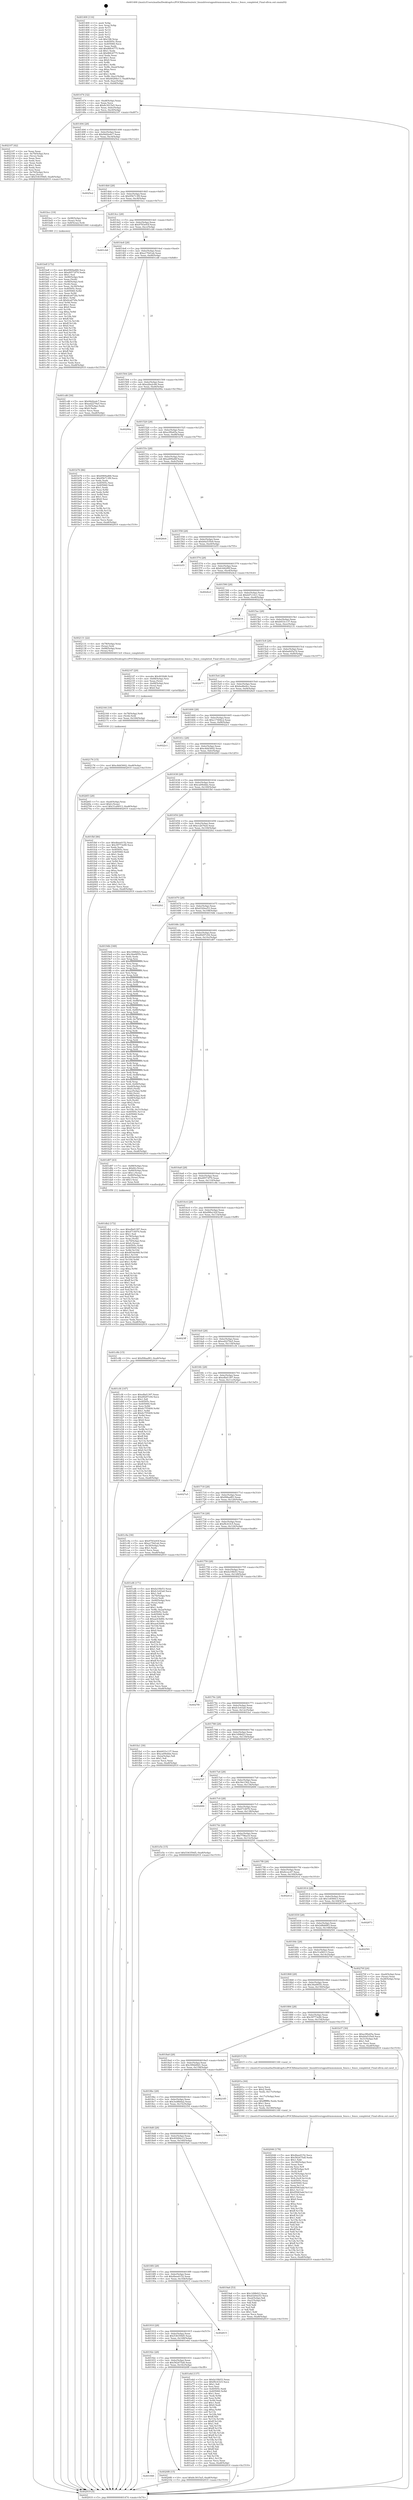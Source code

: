 digraph "0x401400" {
  label = "0x401400 (/mnt/c/Users/mathe/Desktop/tcc/POCII/binaries/extr_linuxdriversgpudrmmsmmsm_fence.c_fence_completed_Final-ollvm.out::main(0))"
  labelloc = "t"
  node[shape=record]

  Entry [label="",width=0.3,height=0.3,shape=circle,fillcolor=black,style=filled]
  "0x401474" [label="{
     0x401474 [32]\l
     | [instrs]\l
     &nbsp;&nbsp;0x401474 \<+6\>: mov -0xa8(%rbp),%eax\l
     &nbsp;&nbsp;0x40147a \<+2\>: mov %eax,%ecx\l
     &nbsp;&nbsp;0x40147c \<+6\>: sub $0x8c3015a5,%ecx\l
     &nbsp;&nbsp;0x401482 \<+6\>: mov %eax,-0xbc(%rbp)\l
     &nbsp;&nbsp;0x401488 \<+6\>: mov %ecx,-0xc0(%rbp)\l
     &nbsp;&nbsp;0x40148e \<+6\>: je 0000000000402107 \<main+0xd07\>\l
  }"]
  "0x402107" [label="{
     0x402107 [42]\l
     | [instrs]\l
     &nbsp;&nbsp;0x402107 \<+2\>: xor %eax,%eax\l
     &nbsp;&nbsp;0x402109 \<+4\>: mov -0x70(%rbp),%rcx\l
     &nbsp;&nbsp;0x40210d \<+2\>: mov (%rcx),%edx\l
     &nbsp;&nbsp;0x40210f \<+2\>: mov %eax,%esi\l
     &nbsp;&nbsp;0x402111 \<+2\>: sub %edx,%esi\l
     &nbsp;&nbsp;0x402113 \<+2\>: mov %eax,%edx\l
     &nbsp;&nbsp;0x402115 \<+3\>: sub $0x1,%edx\l
     &nbsp;&nbsp;0x402118 \<+2\>: add %edx,%esi\l
     &nbsp;&nbsp;0x40211a \<+2\>: sub %esi,%eax\l
     &nbsp;&nbsp;0x40211c \<+4\>: mov -0x70(%rbp),%rcx\l
     &nbsp;&nbsp;0x402120 \<+2\>: mov %eax,(%rcx)\l
     &nbsp;&nbsp;0x402122 \<+10\>: movl $0x536359d5,-0xa8(%rbp)\l
     &nbsp;&nbsp;0x40212c \<+5\>: jmp 0000000000402919 \<main+0x1519\>\l
  }"]
  "0x401494" [label="{
     0x401494 [28]\l
     | [instrs]\l
     &nbsp;&nbsp;0x401494 \<+5\>: jmp 0000000000401499 \<main+0x99\>\l
     &nbsp;&nbsp;0x401499 \<+6\>: mov -0xbc(%rbp),%eax\l
     &nbsp;&nbsp;0x40149f \<+5\>: sub $0x94d2edc7,%eax\l
     &nbsp;&nbsp;0x4014a4 \<+6\>: mov %eax,-0xc4(%rbp)\l
     &nbsp;&nbsp;0x4014aa \<+6\>: je 00000000004025e2 \<main+0x11e2\>\l
  }"]
  Exit [label="",width=0.3,height=0.3,shape=circle,fillcolor=black,style=filled,peripheries=2]
  "0x4025e2" [label="{
     0x4025e2\l
  }", style=dashed]
  "0x4014b0" [label="{
     0x4014b0 [28]\l
     | [instrs]\l
     &nbsp;&nbsp;0x4014b0 \<+5\>: jmp 00000000004014b5 \<main+0xb5\>\l
     &nbsp;&nbsp;0x4014b5 \<+6\>: mov -0xbc(%rbp),%eax\l
     &nbsp;&nbsp;0x4014bb \<+5\>: sub $0x95b713f9,%eax\l
     &nbsp;&nbsp;0x4014c0 \<+6\>: mov %eax,-0xc8(%rbp)\l
     &nbsp;&nbsp;0x4014c6 \<+6\>: je 0000000000401bcc \<main+0x7cc\>\l
  }"]
  "0x402176" [label="{
     0x402176 [15]\l
     | [instrs]\l
     &nbsp;&nbsp;0x402176 \<+10\>: movl $0xc8dd3602,-0xa8(%rbp)\l
     &nbsp;&nbsp;0x402180 \<+5\>: jmp 0000000000402919 \<main+0x1519\>\l
  }"]
  "0x401bcc" [label="{
     0x401bcc [19]\l
     | [instrs]\l
     &nbsp;&nbsp;0x401bcc \<+7\>: mov -0x98(%rbp),%rax\l
     &nbsp;&nbsp;0x401bd3 \<+3\>: mov (%rax),%rax\l
     &nbsp;&nbsp;0x401bd6 \<+4\>: mov 0x8(%rax),%rdi\l
     &nbsp;&nbsp;0x401bda \<+5\>: call 0000000000401060 \<atoi@plt\>\l
     | [calls]\l
     &nbsp;&nbsp;0x401060 \{1\} (unknown)\l
  }"]
  "0x4014cc" [label="{
     0x4014cc [28]\l
     | [instrs]\l
     &nbsp;&nbsp;0x4014cc \<+5\>: jmp 00000000004014d1 \<main+0xd1\>\l
     &nbsp;&nbsp;0x4014d1 \<+6\>: mov -0xbc(%rbp),%eax\l
     &nbsp;&nbsp;0x4014d7 \<+5\>: sub $0x9783e93f,%eax\l
     &nbsp;&nbsp;0x4014dc \<+6\>: mov %eax,-0xcc(%rbp)\l
     &nbsp;&nbsp;0x4014e2 \<+6\>: je 0000000000401cb8 \<main+0x8b8\>\l
  }"]
  "0x402164" [label="{
     0x402164 [18]\l
     | [instrs]\l
     &nbsp;&nbsp;0x402164 \<+4\>: mov -0x78(%rbp),%rdi\l
     &nbsp;&nbsp;0x402168 \<+3\>: mov (%rdi),%rdi\l
     &nbsp;&nbsp;0x40216b \<+6\>: mov %eax,-0x184(%rbp)\l
     &nbsp;&nbsp;0x402171 \<+5\>: call 0000000000401030 \<free@plt\>\l
     | [calls]\l
     &nbsp;&nbsp;0x401030 \{1\} (unknown)\l
  }"]
  "0x401cb8" [label="{
     0x401cb8\l
  }", style=dashed]
  "0x4014e8" [label="{
     0x4014e8 [28]\l
     | [instrs]\l
     &nbsp;&nbsp;0x4014e8 \<+5\>: jmp 00000000004014ed \<main+0xed\>\l
     &nbsp;&nbsp;0x4014ed \<+6\>: mov -0xbc(%rbp),%eax\l
     &nbsp;&nbsp;0x4014f3 \<+5\>: sub $0xa170d1ab,%eax\l
     &nbsp;&nbsp;0x4014f8 \<+6\>: mov %eax,-0xd0(%rbp)\l
     &nbsp;&nbsp;0x4014fe \<+6\>: je 0000000000401cd6 \<main+0x8d6\>\l
  }"]
  "0x402147" [label="{
     0x402147 [29]\l
     | [instrs]\l
     &nbsp;&nbsp;0x402147 \<+10\>: movabs $0x4030d6,%rdi\l
     &nbsp;&nbsp;0x402151 \<+4\>: mov -0x68(%rbp),%rsi\l
     &nbsp;&nbsp;0x402155 \<+2\>: mov %eax,(%rsi)\l
     &nbsp;&nbsp;0x402157 \<+4\>: mov -0x68(%rbp),%rsi\l
     &nbsp;&nbsp;0x40215b \<+2\>: mov (%rsi),%esi\l
     &nbsp;&nbsp;0x40215d \<+2\>: mov $0x0,%al\l
     &nbsp;&nbsp;0x40215f \<+5\>: call 0000000000401040 \<printf@plt\>\l
     | [calls]\l
     &nbsp;&nbsp;0x401040 \{1\} (unknown)\l
  }"]
  "0x401cd6" [label="{
     0x401cd6 [30]\l
     | [instrs]\l
     &nbsp;&nbsp;0x401cd6 \<+5\>: mov $0x94d2edc7,%eax\l
     &nbsp;&nbsp;0x401cdb \<+5\>: mov $0xed2279a5,%ecx\l
     &nbsp;&nbsp;0x401ce0 \<+3\>: mov -0x30(%rbp),%edx\l
     &nbsp;&nbsp;0x401ce3 \<+3\>: cmp $0x0,%edx\l
     &nbsp;&nbsp;0x401ce6 \<+3\>: cmove %ecx,%eax\l
     &nbsp;&nbsp;0x401ce9 \<+6\>: mov %eax,-0xa8(%rbp)\l
     &nbsp;&nbsp;0x401cef \<+5\>: jmp 0000000000402919 \<main+0x1519\>\l
  }"]
  "0x401504" [label="{
     0x401504 [28]\l
     | [instrs]\l
     &nbsp;&nbsp;0x401504 \<+5\>: jmp 0000000000401509 \<main+0x109\>\l
     &nbsp;&nbsp;0x401509 \<+6\>: mov -0xbc(%rbp),%eax\l
     &nbsp;&nbsp;0x40150f \<+5\>: sub $0xa2ba2c66,%eax\l
     &nbsp;&nbsp;0x401514 \<+6\>: mov %eax,-0xd4(%rbp)\l
     &nbsp;&nbsp;0x40151a \<+6\>: je 000000000040290a \<main+0x150a\>\l
  }"]
  "0x401948" [label="{
     0x401948\l
  }", style=dashed]
  "0x40290a" [label="{
     0x40290a\l
  }", style=dashed]
  "0x401520" [label="{
     0x401520 [28]\l
     | [instrs]\l
     &nbsp;&nbsp;0x401520 \<+5\>: jmp 0000000000401525 \<main+0x125\>\l
     &nbsp;&nbsp;0x401525 \<+6\>: mov -0xbc(%rbp),%eax\l
     &nbsp;&nbsp;0x40152b \<+5\>: sub $0xa3f0e65a,%eax\l
     &nbsp;&nbsp;0x401530 \<+6\>: mov %eax,-0xd8(%rbp)\l
     &nbsp;&nbsp;0x401536 \<+6\>: je 0000000000401b76 \<main+0x776\>\l
  }"]
  "0x4020f8" [label="{
     0x4020f8 [15]\l
     | [instrs]\l
     &nbsp;&nbsp;0x4020f8 \<+10\>: movl $0x8c3015a5,-0xa8(%rbp)\l
     &nbsp;&nbsp;0x402102 \<+5\>: jmp 0000000000402919 \<main+0x1519\>\l
  }"]
  "0x401b76" [label="{
     0x401b76 [86]\l
     | [instrs]\l
     &nbsp;&nbsp;0x401b76 \<+5\>: mov $0x6969ad66,%eax\l
     &nbsp;&nbsp;0x401b7b \<+5\>: mov $0x95b713f9,%ecx\l
     &nbsp;&nbsp;0x401b80 \<+2\>: xor %edx,%edx\l
     &nbsp;&nbsp;0x401b82 \<+7\>: mov 0x40505c,%esi\l
     &nbsp;&nbsp;0x401b89 \<+7\>: mov 0x405060,%edi\l
     &nbsp;&nbsp;0x401b90 \<+3\>: sub $0x1,%edx\l
     &nbsp;&nbsp;0x401b93 \<+3\>: mov %esi,%r8d\l
     &nbsp;&nbsp;0x401b96 \<+3\>: add %edx,%r8d\l
     &nbsp;&nbsp;0x401b99 \<+4\>: imul %r8d,%esi\l
     &nbsp;&nbsp;0x401b9d \<+3\>: and $0x1,%esi\l
     &nbsp;&nbsp;0x401ba0 \<+3\>: cmp $0x0,%esi\l
     &nbsp;&nbsp;0x401ba3 \<+4\>: sete %r9b\l
     &nbsp;&nbsp;0x401ba7 \<+3\>: cmp $0xa,%edi\l
     &nbsp;&nbsp;0x401baa \<+4\>: setl %r10b\l
     &nbsp;&nbsp;0x401bae \<+3\>: mov %r9b,%r11b\l
     &nbsp;&nbsp;0x401bb1 \<+3\>: and %r10b,%r11b\l
     &nbsp;&nbsp;0x401bb4 \<+3\>: xor %r10b,%r9b\l
     &nbsp;&nbsp;0x401bb7 \<+3\>: or %r9b,%r11b\l
     &nbsp;&nbsp;0x401bba \<+4\>: test $0x1,%r11b\l
     &nbsp;&nbsp;0x401bbe \<+3\>: cmovne %ecx,%eax\l
     &nbsp;&nbsp;0x401bc1 \<+6\>: mov %eax,-0xa8(%rbp)\l
     &nbsp;&nbsp;0x401bc7 \<+5\>: jmp 0000000000402919 \<main+0x1519\>\l
  }"]
  "0x40153c" [label="{
     0x40153c [28]\l
     | [instrs]\l
     &nbsp;&nbsp;0x40153c \<+5\>: jmp 0000000000401541 \<main+0x141\>\l
     &nbsp;&nbsp;0x401541 \<+6\>: mov -0xbc(%rbp),%eax\l
     &nbsp;&nbsp;0x401547 \<+5\>: sub $0xa499afdf,%eax\l
     &nbsp;&nbsp;0x40154c \<+6\>: mov %eax,-0xdc(%rbp)\l
     &nbsp;&nbsp;0x401552 \<+6\>: je 00000000004026e4 \<main+0x12e4\>\l
  }"]
  "0x402046" [label="{
     0x402046 [178]\l
     | [instrs]\l
     &nbsp;&nbsp;0x402046 \<+5\>: mov $0x4bee0152,%ecx\l
     &nbsp;&nbsp;0x40204b \<+5\>: mov $0x562475a8,%edx\l
     &nbsp;&nbsp;0x402050 \<+3\>: mov $0x1,%dil\l
     &nbsp;&nbsp;0x402053 \<+6\>: mov -0x180(%rbp),%esi\l
     &nbsp;&nbsp;0x402059 \<+3\>: imul %eax,%esi\l
     &nbsp;&nbsp;0x40205c \<+3\>: movslq %esi,%r8\l
     &nbsp;&nbsp;0x40205f \<+4\>: mov -0x78(%rbp),%r9\l
     &nbsp;&nbsp;0x402063 \<+3\>: mov (%r9),%r9\l
     &nbsp;&nbsp;0x402066 \<+4\>: mov -0x70(%rbp),%r10\l
     &nbsp;&nbsp;0x40206a \<+3\>: movslq (%r10),%r10\l
     &nbsp;&nbsp;0x40206d \<+4\>: mov %r8,(%r9,%r10,8)\l
     &nbsp;&nbsp;0x402071 \<+7\>: mov 0x40505c,%eax\l
     &nbsp;&nbsp;0x402078 \<+7\>: mov 0x405060,%esi\l
     &nbsp;&nbsp;0x40207f \<+3\>: mov %eax,%r11d\l
     &nbsp;&nbsp;0x402082 \<+7\>: add $0x95063abf,%r11d\l
     &nbsp;&nbsp;0x402089 \<+4\>: sub $0x1,%r11d\l
     &nbsp;&nbsp;0x40208d \<+7\>: sub $0x95063abf,%r11d\l
     &nbsp;&nbsp;0x402094 \<+4\>: imul %r11d,%eax\l
     &nbsp;&nbsp;0x402098 \<+3\>: and $0x1,%eax\l
     &nbsp;&nbsp;0x40209b \<+3\>: cmp $0x0,%eax\l
     &nbsp;&nbsp;0x40209e \<+3\>: sete %bl\l
     &nbsp;&nbsp;0x4020a1 \<+3\>: cmp $0xa,%esi\l
     &nbsp;&nbsp;0x4020a4 \<+4\>: setl %r14b\l
     &nbsp;&nbsp;0x4020a8 \<+3\>: mov %bl,%r15b\l
     &nbsp;&nbsp;0x4020ab \<+4\>: xor $0xff,%r15b\l
     &nbsp;&nbsp;0x4020af \<+3\>: mov %r14b,%r12b\l
     &nbsp;&nbsp;0x4020b2 \<+4\>: xor $0xff,%r12b\l
     &nbsp;&nbsp;0x4020b6 \<+4\>: xor $0x1,%dil\l
     &nbsp;&nbsp;0x4020ba \<+3\>: mov %r15b,%r13b\l
     &nbsp;&nbsp;0x4020bd \<+4\>: and $0xff,%r13b\l
     &nbsp;&nbsp;0x4020c1 \<+3\>: and %dil,%bl\l
     &nbsp;&nbsp;0x4020c4 \<+3\>: mov %r12b,%al\l
     &nbsp;&nbsp;0x4020c7 \<+2\>: and $0xff,%al\l
     &nbsp;&nbsp;0x4020c9 \<+3\>: and %dil,%r14b\l
     &nbsp;&nbsp;0x4020cc \<+3\>: or %bl,%r13b\l
     &nbsp;&nbsp;0x4020cf \<+3\>: or %r14b,%al\l
     &nbsp;&nbsp;0x4020d2 \<+3\>: xor %al,%r13b\l
     &nbsp;&nbsp;0x4020d5 \<+3\>: or %r12b,%r15b\l
     &nbsp;&nbsp;0x4020d8 \<+4\>: xor $0xff,%r15b\l
     &nbsp;&nbsp;0x4020dc \<+4\>: or $0x1,%dil\l
     &nbsp;&nbsp;0x4020e0 \<+3\>: and %dil,%r15b\l
     &nbsp;&nbsp;0x4020e3 \<+3\>: or %r15b,%r13b\l
     &nbsp;&nbsp;0x4020e6 \<+4\>: test $0x1,%r13b\l
     &nbsp;&nbsp;0x4020ea \<+3\>: cmovne %edx,%ecx\l
     &nbsp;&nbsp;0x4020ed \<+6\>: mov %ecx,-0xa8(%rbp)\l
     &nbsp;&nbsp;0x4020f3 \<+5\>: jmp 0000000000402919 \<main+0x1519\>\l
  }"]
  "0x4026e4" [label="{
     0x4026e4\l
  }", style=dashed]
  "0x401558" [label="{
     0x401558 [28]\l
     | [instrs]\l
     &nbsp;&nbsp;0x401558 \<+5\>: jmp 000000000040155d \<main+0x15d\>\l
     &nbsp;&nbsp;0x40155d \<+6\>: mov -0xbc(%rbp),%eax\l
     &nbsp;&nbsp;0x401563 \<+5\>: sub $0xb0a535e9,%eax\l
     &nbsp;&nbsp;0x401568 \<+6\>: mov %eax,-0xe0(%rbp)\l
     &nbsp;&nbsp;0x40156e \<+6\>: je 0000000000401b55 \<main+0x755\>\l
  }"]
  "0x40201a" [label="{
     0x40201a [44]\l
     | [instrs]\l
     &nbsp;&nbsp;0x40201a \<+2\>: xor %ecx,%ecx\l
     &nbsp;&nbsp;0x40201c \<+5\>: mov $0x2,%edx\l
     &nbsp;&nbsp;0x402021 \<+6\>: mov %edx,-0x17c(%rbp)\l
     &nbsp;&nbsp;0x402027 \<+1\>: cltd\l
     &nbsp;&nbsp;0x402028 \<+6\>: mov -0x17c(%rbp),%esi\l
     &nbsp;&nbsp;0x40202e \<+2\>: idiv %esi\l
     &nbsp;&nbsp;0x402030 \<+6\>: imul $0xfffffffe,%edx,%edx\l
     &nbsp;&nbsp;0x402036 \<+3\>: sub $0x1,%ecx\l
     &nbsp;&nbsp;0x402039 \<+2\>: sub %ecx,%edx\l
     &nbsp;&nbsp;0x40203b \<+6\>: mov %edx,-0x180(%rbp)\l
     &nbsp;&nbsp;0x402041 \<+5\>: call 0000000000401160 \<next_i\>\l
     | [calls]\l
     &nbsp;&nbsp;0x401160 \{1\} (/mnt/c/Users/mathe/Desktop/tcc/POCII/binaries/extr_linuxdriversgpudrmmsmmsm_fence.c_fence_completed_Final-ollvm.out::next_i)\l
  }"]
  "0x401b55" [label="{
     0x401b55\l
  }", style=dashed]
  "0x401574" [label="{
     0x401574 [28]\l
     | [instrs]\l
     &nbsp;&nbsp;0x401574 \<+5\>: jmp 0000000000401579 \<main+0x179\>\l
     &nbsp;&nbsp;0x401579 \<+6\>: mov -0xbc(%rbp),%eax\l
     &nbsp;&nbsp;0x40157f \<+5\>: sub $0xb3d42f0f,%eax\l
     &nbsp;&nbsp;0x401584 \<+6\>: mov %eax,-0xe4(%rbp)\l
     &nbsp;&nbsp;0x40158a \<+6\>: je 00000000004024cd \<main+0x10cd\>\l
  }"]
  "0x40192c" [label="{
     0x40192c [28]\l
     | [instrs]\l
     &nbsp;&nbsp;0x40192c \<+5\>: jmp 0000000000401931 \<main+0x531\>\l
     &nbsp;&nbsp;0x401931 \<+6\>: mov -0xbc(%rbp),%eax\l
     &nbsp;&nbsp;0x401937 \<+5\>: sub $0x562475a8,%eax\l
     &nbsp;&nbsp;0x40193c \<+6\>: mov %eax,-0x16c(%rbp)\l
     &nbsp;&nbsp;0x401942 \<+6\>: je 00000000004020f8 \<main+0xcf8\>\l
  }"]
  "0x4024cd" [label="{
     0x4024cd\l
  }", style=dashed]
  "0x401590" [label="{
     0x401590 [28]\l
     | [instrs]\l
     &nbsp;&nbsp;0x401590 \<+5\>: jmp 0000000000401595 \<main+0x195\>\l
     &nbsp;&nbsp;0x401595 \<+6\>: mov -0xbc(%rbp),%eax\l
     &nbsp;&nbsp;0x40159b \<+5\>: sub $0xb47c10c1,%eax\l
     &nbsp;&nbsp;0x4015a0 \<+6\>: mov %eax,-0xe8(%rbp)\l
     &nbsp;&nbsp;0x4015a6 \<+6\>: je 0000000000402218 \<main+0xe18\>\l
  }"]
  "0x401e6d" [label="{
     0x401e6d [137]\l
     | [instrs]\l
     &nbsp;&nbsp;0x401e6d \<+5\>: mov $0xfa1f4b53,%eax\l
     &nbsp;&nbsp;0x401e72 \<+5\>: mov $0xf9c41fc5,%ecx\l
     &nbsp;&nbsp;0x401e77 \<+2\>: mov $0x1,%dl\l
     &nbsp;&nbsp;0x401e79 \<+2\>: xor %esi,%esi\l
     &nbsp;&nbsp;0x401e7b \<+7\>: mov 0x40505c,%edi\l
     &nbsp;&nbsp;0x401e82 \<+8\>: mov 0x405060,%r8d\l
     &nbsp;&nbsp;0x401e8a \<+3\>: sub $0x1,%esi\l
     &nbsp;&nbsp;0x401e8d \<+3\>: mov %edi,%r9d\l
     &nbsp;&nbsp;0x401e90 \<+3\>: add %esi,%r9d\l
     &nbsp;&nbsp;0x401e93 \<+4\>: imul %r9d,%edi\l
     &nbsp;&nbsp;0x401e97 \<+3\>: and $0x1,%edi\l
     &nbsp;&nbsp;0x401e9a \<+3\>: cmp $0x0,%edi\l
     &nbsp;&nbsp;0x401e9d \<+4\>: sete %r10b\l
     &nbsp;&nbsp;0x401ea1 \<+4\>: cmp $0xa,%r8d\l
     &nbsp;&nbsp;0x401ea5 \<+4\>: setl %r11b\l
     &nbsp;&nbsp;0x401ea9 \<+3\>: mov %r10b,%bl\l
     &nbsp;&nbsp;0x401eac \<+3\>: xor $0xff,%bl\l
     &nbsp;&nbsp;0x401eaf \<+3\>: mov %r11b,%r14b\l
     &nbsp;&nbsp;0x401eb2 \<+4\>: xor $0xff,%r14b\l
     &nbsp;&nbsp;0x401eb6 \<+3\>: xor $0x1,%dl\l
     &nbsp;&nbsp;0x401eb9 \<+3\>: mov %bl,%r15b\l
     &nbsp;&nbsp;0x401ebc \<+4\>: and $0xff,%r15b\l
     &nbsp;&nbsp;0x401ec0 \<+3\>: and %dl,%r10b\l
     &nbsp;&nbsp;0x401ec3 \<+3\>: mov %r14b,%r12b\l
     &nbsp;&nbsp;0x401ec6 \<+4\>: and $0xff,%r12b\l
     &nbsp;&nbsp;0x401eca \<+3\>: and %dl,%r11b\l
     &nbsp;&nbsp;0x401ecd \<+3\>: or %r10b,%r15b\l
     &nbsp;&nbsp;0x401ed0 \<+3\>: or %r11b,%r12b\l
     &nbsp;&nbsp;0x401ed3 \<+3\>: xor %r12b,%r15b\l
     &nbsp;&nbsp;0x401ed6 \<+3\>: or %r14b,%bl\l
     &nbsp;&nbsp;0x401ed9 \<+3\>: xor $0xff,%bl\l
     &nbsp;&nbsp;0x401edc \<+3\>: or $0x1,%dl\l
     &nbsp;&nbsp;0x401edf \<+2\>: and %dl,%bl\l
     &nbsp;&nbsp;0x401ee1 \<+3\>: or %bl,%r15b\l
     &nbsp;&nbsp;0x401ee4 \<+4\>: test $0x1,%r15b\l
     &nbsp;&nbsp;0x401ee8 \<+3\>: cmovne %ecx,%eax\l
     &nbsp;&nbsp;0x401eeb \<+6\>: mov %eax,-0xa8(%rbp)\l
     &nbsp;&nbsp;0x401ef1 \<+5\>: jmp 0000000000402919 \<main+0x1519\>\l
  }"]
  "0x402218" [label="{
     0x402218\l
  }", style=dashed]
  "0x4015ac" [label="{
     0x4015ac [28]\l
     | [instrs]\l
     &nbsp;&nbsp;0x4015ac \<+5\>: jmp 00000000004015b1 \<main+0x1b1\>\l
     &nbsp;&nbsp;0x4015b1 \<+6\>: mov -0xbc(%rbp),%eax\l
     &nbsp;&nbsp;0x4015b7 \<+5\>: sub $0xb933c137,%eax\l
     &nbsp;&nbsp;0x4015bc \<+6\>: mov %eax,-0xec(%rbp)\l
     &nbsp;&nbsp;0x4015c2 \<+6\>: je 0000000000402131 \<main+0xd31\>\l
  }"]
  "0x401910" [label="{
     0x401910 [28]\l
     | [instrs]\l
     &nbsp;&nbsp;0x401910 \<+5\>: jmp 0000000000401915 \<main+0x515\>\l
     &nbsp;&nbsp;0x401915 \<+6\>: mov -0xbc(%rbp),%eax\l
     &nbsp;&nbsp;0x40191b \<+5\>: sub $0x536359d5,%eax\l
     &nbsp;&nbsp;0x401920 \<+6\>: mov %eax,-0x168(%rbp)\l
     &nbsp;&nbsp;0x401926 \<+6\>: je 0000000000401e6d \<main+0xa6d\>\l
  }"]
  "0x402131" [label="{
     0x402131 [22]\l
     | [instrs]\l
     &nbsp;&nbsp;0x402131 \<+4\>: mov -0x78(%rbp),%rax\l
     &nbsp;&nbsp;0x402135 \<+3\>: mov (%rax),%rdi\l
     &nbsp;&nbsp;0x402138 \<+7\>: mov -0x88(%rbp),%rax\l
     &nbsp;&nbsp;0x40213f \<+3\>: mov (%rax),%rsi\l
     &nbsp;&nbsp;0x402142 \<+5\>: call 00000000004013c0 \<fence_completed\>\l
     | [calls]\l
     &nbsp;&nbsp;0x4013c0 \{1\} (/mnt/c/Users/mathe/Desktop/tcc/POCII/binaries/extr_linuxdriversgpudrmmsmmsm_fence.c_fence_completed_Final-ollvm.out::fence_completed)\l
  }"]
  "0x4015c8" [label="{
     0x4015c8 [28]\l
     | [instrs]\l
     &nbsp;&nbsp;0x4015c8 \<+5\>: jmp 00000000004015cd \<main+0x1cd\>\l
     &nbsp;&nbsp;0x4015cd \<+6\>: mov -0xbc(%rbp),%eax\l
     &nbsp;&nbsp;0x4015d3 \<+5\>: sub $0xba645a7d,%eax\l
     &nbsp;&nbsp;0x4015d8 \<+6\>: mov %eax,-0xf0(%rbp)\l
     &nbsp;&nbsp;0x4015de \<+6\>: je 0000000000402477 \<main+0x1077\>\l
  }"]
  "0x402815" [label="{
     0x402815\l
  }", style=dashed]
  "0x402477" [label="{
     0x402477\l
  }", style=dashed]
  "0x4015e4" [label="{
     0x4015e4 [28]\l
     | [instrs]\l
     &nbsp;&nbsp;0x4015e4 \<+5\>: jmp 00000000004015e9 \<main+0x1e9\>\l
     &nbsp;&nbsp;0x4015e9 \<+6\>: mov -0xbc(%rbp),%eax\l
     &nbsp;&nbsp;0x4015ef \<+5\>: sub $0xbed6e9cc,%eax\l
     &nbsp;&nbsp;0x4015f4 \<+6\>: mov %eax,-0xf4(%rbp)\l
     &nbsp;&nbsp;0x4015fa \<+6\>: je 00000000004028e0 \<main+0x14e0\>\l
  }"]
  "0x401db2" [label="{
     0x401db2 [172]\l
     | [instrs]\l
     &nbsp;&nbsp;0x401db2 \<+5\>: mov $0xefbd1397,%ecx\l
     &nbsp;&nbsp;0x401db7 \<+5\>: mov $0x4714970,%edx\l
     &nbsp;&nbsp;0x401dbc \<+3\>: mov $0x1,%sil\l
     &nbsp;&nbsp;0x401dbf \<+4\>: mov -0x78(%rbp),%rdi\l
     &nbsp;&nbsp;0x401dc3 \<+3\>: mov %rax,(%rdi)\l
     &nbsp;&nbsp;0x401dc6 \<+4\>: mov -0x70(%rbp),%rax\l
     &nbsp;&nbsp;0x401dca \<+6\>: movl $0x0,(%rax)\l
     &nbsp;&nbsp;0x401dd0 \<+8\>: mov 0x40505c,%r8d\l
     &nbsp;&nbsp;0x401dd8 \<+8\>: mov 0x405060,%r9d\l
     &nbsp;&nbsp;0x401de0 \<+3\>: mov %r8d,%r10d\l
     &nbsp;&nbsp;0x401de3 \<+7\>: sub $0x483de948,%r10d\l
     &nbsp;&nbsp;0x401dea \<+4\>: sub $0x1,%r10d\l
     &nbsp;&nbsp;0x401dee \<+7\>: add $0x483de948,%r10d\l
     &nbsp;&nbsp;0x401df5 \<+4\>: imul %r10d,%r8d\l
     &nbsp;&nbsp;0x401df9 \<+4\>: and $0x1,%r8d\l
     &nbsp;&nbsp;0x401dfd \<+4\>: cmp $0x0,%r8d\l
     &nbsp;&nbsp;0x401e01 \<+4\>: sete %r11b\l
     &nbsp;&nbsp;0x401e05 \<+4\>: cmp $0xa,%r9d\l
     &nbsp;&nbsp;0x401e09 \<+3\>: setl %bl\l
     &nbsp;&nbsp;0x401e0c \<+3\>: mov %r11b,%r14b\l
     &nbsp;&nbsp;0x401e0f \<+4\>: xor $0xff,%r14b\l
     &nbsp;&nbsp;0x401e13 \<+3\>: mov %bl,%r15b\l
     &nbsp;&nbsp;0x401e16 \<+4\>: xor $0xff,%r15b\l
     &nbsp;&nbsp;0x401e1a \<+4\>: xor $0x1,%sil\l
     &nbsp;&nbsp;0x401e1e \<+3\>: mov %r14b,%r12b\l
     &nbsp;&nbsp;0x401e21 \<+4\>: and $0xff,%r12b\l
     &nbsp;&nbsp;0x401e25 \<+3\>: and %sil,%r11b\l
     &nbsp;&nbsp;0x401e28 \<+3\>: mov %r15b,%r13b\l
     &nbsp;&nbsp;0x401e2b \<+4\>: and $0xff,%r13b\l
     &nbsp;&nbsp;0x401e2f \<+3\>: and %sil,%bl\l
     &nbsp;&nbsp;0x401e32 \<+3\>: or %r11b,%r12b\l
     &nbsp;&nbsp;0x401e35 \<+3\>: or %bl,%r13b\l
     &nbsp;&nbsp;0x401e38 \<+3\>: xor %r13b,%r12b\l
     &nbsp;&nbsp;0x401e3b \<+3\>: or %r15b,%r14b\l
     &nbsp;&nbsp;0x401e3e \<+4\>: xor $0xff,%r14b\l
     &nbsp;&nbsp;0x401e42 \<+4\>: or $0x1,%sil\l
     &nbsp;&nbsp;0x401e46 \<+3\>: and %sil,%r14b\l
     &nbsp;&nbsp;0x401e49 \<+3\>: or %r14b,%r12b\l
     &nbsp;&nbsp;0x401e4c \<+4\>: test $0x1,%r12b\l
     &nbsp;&nbsp;0x401e50 \<+3\>: cmovne %edx,%ecx\l
     &nbsp;&nbsp;0x401e53 \<+6\>: mov %ecx,-0xa8(%rbp)\l
     &nbsp;&nbsp;0x401e59 \<+5\>: jmp 0000000000402919 \<main+0x1519\>\l
  }"]
  "0x4028e0" [label="{
     0x4028e0\l
  }", style=dashed]
  "0x401600" [label="{
     0x401600 [28]\l
     | [instrs]\l
     &nbsp;&nbsp;0x401600 \<+5\>: jmp 0000000000401605 \<main+0x205\>\l
     &nbsp;&nbsp;0x401605 \<+6\>: mov -0xbc(%rbp),%eax\l
     &nbsp;&nbsp;0x40160b \<+5\>: sub $0xc17494c2,%eax\l
     &nbsp;&nbsp;0x401610 \<+6\>: mov %eax,-0xf8(%rbp)\l
     &nbsp;&nbsp;0x401616 \<+6\>: je 00000000004022c1 \<main+0xec1\>\l
  }"]
  "0x401bdf" [label="{
     0x401bdf [172]\l
     | [instrs]\l
     &nbsp;&nbsp;0x401bdf \<+5\>: mov $0x6969ad66,%ecx\l
     &nbsp;&nbsp;0x401be4 \<+5\>: mov $0xd9573f79,%edx\l
     &nbsp;&nbsp;0x401be9 \<+3\>: mov $0x1,%sil\l
     &nbsp;&nbsp;0x401bec \<+7\>: mov -0x90(%rbp),%rdi\l
     &nbsp;&nbsp;0x401bf3 \<+2\>: mov %eax,(%rdi)\l
     &nbsp;&nbsp;0x401bf5 \<+7\>: mov -0x90(%rbp),%rdi\l
     &nbsp;&nbsp;0x401bfc \<+2\>: mov (%rdi),%eax\l
     &nbsp;&nbsp;0x401bfe \<+3\>: mov %eax,-0x30(%rbp)\l
     &nbsp;&nbsp;0x401c01 \<+7\>: mov 0x40505c,%eax\l
     &nbsp;&nbsp;0x401c08 \<+8\>: mov 0x405060,%r8d\l
     &nbsp;&nbsp;0x401c10 \<+3\>: mov %eax,%r9d\l
     &nbsp;&nbsp;0x401c13 \<+7\>: add $0x6ca072fa,%r9d\l
     &nbsp;&nbsp;0x401c1a \<+4\>: sub $0x1,%r9d\l
     &nbsp;&nbsp;0x401c1e \<+7\>: sub $0x6ca072fa,%r9d\l
     &nbsp;&nbsp;0x401c25 \<+4\>: imul %r9d,%eax\l
     &nbsp;&nbsp;0x401c29 \<+3\>: and $0x1,%eax\l
     &nbsp;&nbsp;0x401c2c \<+3\>: cmp $0x0,%eax\l
     &nbsp;&nbsp;0x401c2f \<+4\>: sete %r10b\l
     &nbsp;&nbsp;0x401c33 \<+4\>: cmp $0xa,%r8d\l
     &nbsp;&nbsp;0x401c37 \<+4\>: setl %r11b\l
     &nbsp;&nbsp;0x401c3b \<+3\>: mov %r10b,%bl\l
     &nbsp;&nbsp;0x401c3e \<+3\>: xor $0xff,%bl\l
     &nbsp;&nbsp;0x401c41 \<+3\>: mov %r11b,%r14b\l
     &nbsp;&nbsp;0x401c44 \<+4\>: xor $0xff,%r14b\l
     &nbsp;&nbsp;0x401c48 \<+4\>: xor $0x0,%sil\l
     &nbsp;&nbsp;0x401c4c \<+3\>: mov %bl,%r15b\l
     &nbsp;&nbsp;0x401c4f \<+4\>: and $0x0,%r15b\l
     &nbsp;&nbsp;0x401c53 \<+3\>: and %sil,%r10b\l
     &nbsp;&nbsp;0x401c56 \<+3\>: mov %r14b,%r12b\l
     &nbsp;&nbsp;0x401c59 \<+4\>: and $0x0,%r12b\l
     &nbsp;&nbsp;0x401c5d \<+3\>: and %sil,%r11b\l
     &nbsp;&nbsp;0x401c60 \<+3\>: or %r10b,%r15b\l
     &nbsp;&nbsp;0x401c63 \<+3\>: or %r11b,%r12b\l
     &nbsp;&nbsp;0x401c66 \<+3\>: xor %r12b,%r15b\l
     &nbsp;&nbsp;0x401c69 \<+3\>: or %r14b,%bl\l
     &nbsp;&nbsp;0x401c6c \<+3\>: xor $0xff,%bl\l
     &nbsp;&nbsp;0x401c6f \<+4\>: or $0x0,%sil\l
     &nbsp;&nbsp;0x401c73 \<+3\>: and %sil,%bl\l
     &nbsp;&nbsp;0x401c76 \<+3\>: or %bl,%r15b\l
     &nbsp;&nbsp;0x401c79 \<+4\>: test $0x1,%r15b\l
     &nbsp;&nbsp;0x401c7d \<+3\>: cmovne %edx,%ecx\l
     &nbsp;&nbsp;0x401c80 \<+6\>: mov %ecx,-0xa8(%rbp)\l
     &nbsp;&nbsp;0x401c86 \<+5\>: jmp 0000000000402919 \<main+0x1519\>\l
  }"]
  "0x4022c1" [label="{
     0x4022c1\l
  }", style=dashed]
  "0x40161c" [label="{
     0x40161c [28]\l
     | [instrs]\l
     &nbsp;&nbsp;0x40161c \<+5\>: jmp 0000000000401621 \<main+0x221\>\l
     &nbsp;&nbsp;0x401621 \<+6\>: mov -0xbc(%rbp),%eax\l
     &nbsp;&nbsp;0x401627 \<+5\>: sub $0xc8dd3602,%eax\l
     &nbsp;&nbsp;0x40162c \<+6\>: mov %eax,-0xfc(%rbp)\l
     &nbsp;&nbsp;0x401632 \<+6\>: je 00000000004026f3 \<main+0x12f3\>\l
  }"]
  "0x401400" [label="{
     0x401400 [116]\l
     | [instrs]\l
     &nbsp;&nbsp;0x401400 \<+1\>: push %rbp\l
     &nbsp;&nbsp;0x401401 \<+3\>: mov %rsp,%rbp\l
     &nbsp;&nbsp;0x401404 \<+2\>: push %r15\l
     &nbsp;&nbsp;0x401406 \<+2\>: push %r14\l
     &nbsp;&nbsp;0x401408 \<+2\>: push %r13\l
     &nbsp;&nbsp;0x40140a \<+2\>: push %r12\l
     &nbsp;&nbsp;0x40140c \<+1\>: push %rbx\l
     &nbsp;&nbsp;0x40140d \<+7\>: sub $0x198,%rsp\l
     &nbsp;&nbsp;0x401414 \<+7\>: mov 0x40505c,%eax\l
     &nbsp;&nbsp;0x40141b \<+7\>: mov 0x405060,%ecx\l
     &nbsp;&nbsp;0x401422 \<+2\>: mov %eax,%edx\l
     &nbsp;&nbsp;0x401424 \<+6\>: add $0x86fc6775,%edx\l
     &nbsp;&nbsp;0x40142a \<+3\>: sub $0x1,%edx\l
     &nbsp;&nbsp;0x40142d \<+6\>: sub $0x86fc6775,%edx\l
     &nbsp;&nbsp;0x401433 \<+3\>: imul %edx,%eax\l
     &nbsp;&nbsp;0x401436 \<+3\>: and $0x1,%eax\l
     &nbsp;&nbsp;0x401439 \<+3\>: cmp $0x0,%eax\l
     &nbsp;&nbsp;0x40143c \<+4\>: sete %r8b\l
     &nbsp;&nbsp;0x401440 \<+4\>: and $0x1,%r8b\l
     &nbsp;&nbsp;0x401444 \<+7\>: mov %r8b,-0xa2(%rbp)\l
     &nbsp;&nbsp;0x40144b \<+3\>: cmp $0xa,%ecx\l
     &nbsp;&nbsp;0x40144e \<+4\>: setl %r8b\l
     &nbsp;&nbsp;0x401452 \<+4\>: and $0x1,%r8b\l
     &nbsp;&nbsp;0x401456 \<+7\>: mov %r8b,-0xa1(%rbp)\l
     &nbsp;&nbsp;0x40145d \<+10\>: movl $0x40284e13,-0xa8(%rbp)\l
     &nbsp;&nbsp;0x401467 \<+6\>: mov %edi,-0xac(%rbp)\l
     &nbsp;&nbsp;0x40146d \<+7\>: mov %rsi,-0xb8(%rbp)\l
  }"]
  "0x4026f3" [label="{
     0x4026f3 [28]\l
     | [instrs]\l
     &nbsp;&nbsp;0x4026f3 \<+7\>: mov -0xa0(%rbp),%rax\l
     &nbsp;&nbsp;0x4026fa \<+6\>: movl $0x0,(%rax)\l
     &nbsp;&nbsp;0x402700 \<+10\>: movl $0x31af4013,-0xa8(%rbp)\l
     &nbsp;&nbsp;0x40270a \<+5\>: jmp 0000000000402919 \<main+0x1519\>\l
  }"]
  "0x401638" [label="{
     0x401638 [28]\l
     | [instrs]\l
     &nbsp;&nbsp;0x401638 \<+5\>: jmp 000000000040163d \<main+0x23d\>\l
     &nbsp;&nbsp;0x40163d \<+6\>: mov -0xbc(%rbp),%eax\l
     &nbsp;&nbsp;0x401643 \<+5\>: sub $0xca09ebbe,%eax\l
     &nbsp;&nbsp;0x401648 \<+6\>: mov %eax,-0x100(%rbp)\l
     &nbsp;&nbsp;0x40164e \<+6\>: je 0000000000401fbf \<main+0xbbf\>\l
  }"]
  "0x402919" [label="{
     0x402919 [5]\l
     | [instrs]\l
     &nbsp;&nbsp;0x402919 \<+5\>: jmp 0000000000401474 \<main+0x74\>\l
  }"]
  "0x401fbf" [label="{
     0x401fbf [86]\l
     | [instrs]\l
     &nbsp;&nbsp;0x401fbf \<+5\>: mov $0x4bee0152,%eax\l
     &nbsp;&nbsp;0x401fc4 \<+5\>: mov $0x39773e90,%ecx\l
     &nbsp;&nbsp;0x401fc9 \<+2\>: xor %edx,%edx\l
     &nbsp;&nbsp;0x401fcb \<+7\>: mov 0x40505c,%esi\l
     &nbsp;&nbsp;0x401fd2 \<+7\>: mov 0x405060,%edi\l
     &nbsp;&nbsp;0x401fd9 \<+3\>: sub $0x1,%edx\l
     &nbsp;&nbsp;0x401fdc \<+3\>: mov %esi,%r8d\l
     &nbsp;&nbsp;0x401fdf \<+3\>: add %edx,%r8d\l
     &nbsp;&nbsp;0x401fe2 \<+4\>: imul %r8d,%esi\l
     &nbsp;&nbsp;0x401fe6 \<+3\>: and $0x1,%esi\l
     &nbsp;&nbsp;0x401fe9 \<+3\>: cmp $0x0,%esi\l
     &nbsp;&nbsp;0x401fec \<+4\>: sete %r9b\l
     &nbsp;&nbsp;0x401ff0 \<+3\>: cmp $0xa,%edi\l
     &nbsp;&nbsp;0x401ff3 \<+4\>: setl %r10b\l
     &nbsp;&nbsp;0x401ff7 \<+3\>: mov %r9b,%r11b\l
     &nbsp;&nbsp;0x401ffa \<+3\>: and %r10b,%r11b\l
     &nbsp;&nbsp;0x401ffd \<+3\>: xor %r10b,%r9b\l
     &nbsp;&nbsp;0x402000 \<+3\>: or %r9b,%r11b\l
     &nbsp;&nbsp;0x402003 \<+4\>: test $0x1,%r11b\l
     &nbsp;&nbsp;0x402007 \<+3\>: cmovne %ecx,%eax\l
     &nbsp;&nbsp;0x40200a \<+6\>: mov %eax,-0xa8(%rbp)\l
     &nbsp;&nbsp;0x402010 \<+5\>: jmp 0000000000402919 \<main+0x1519\>\l
  }"]
  "0x401654" [label="{
     0x401654 [28]\l
     | [instrs]\l
     &nbsp;&nbsp;0x401654 \<+5\>: jmp 0000000000401659 \<main+0x259\>\l
     &nbsp;&nbsp;0x401659 \<+6\>: mov -0xbc(%rbp),%eax\l
     &nbsp;&nbsp;0x40165f \<+5\>: sub $0xcc2b76a4,%eax\l
     &nbsp;&nbsp;0x401664 \<+6\>: mov %eax,-0x104(%rbp)\l
     &nbsp;&nbsp;0x40166a \<+6\>: je 00000000004022b2 \<main+0xeb2\>\l
  }"]
  "0x4018f4" [label="{
     0x4018f4 [28]\l
     | [instrs]\l
     &nbsp;&nbsp;0x4018f4 \<+5\>: jmp 00000000004018f9 \<main+0x4f9\>\l
     &nbsp;&nbsp;0x4018f9 \<+6\>: mov -0xbc(%rbp),%eax\l
     &nbsp;&nbsp;0x4018ff \<+5\>: sub $0x4bee0152,%eax\l
     &nbsp;&nbsp;0x401904 \<+6\>: mov %eax,-0x164(%rbp)\l
     &nbsp;&nbsp;0x40190a \<+6\>: je 0000000000402815 \<main+0x1415\>\l
  }"]
  "0x4022b2" [label="{
     0x4022b2\l
  }", style=dashed]
  "0x401670" [label="{
     0x401670 [28]\l
     | [instrs]\l
     &nbsp;&nbsp;0x401670 \<+5\>: jmp 0000000000401675 \<main+0x275\>\l
     &nbsp;&nbsp;0x401675 \<+6\>: mov -0xbc(%rbp),%eax\l
     &nbsp;&nbsp;0x40167b \<+5\>: sub $0xd320ee53,%eax\l
     &nbsp;&nbsp;0x401680 \<+6\>: mov %eax,-0x108(%rbp)\l
     &nbsp;&nbsp;0x401686 \<+6\>: je 00000000004019db \<main+0x5db\>\l
  }"]
  "0x4019a6" [label="{
     0x4019a6 [53]\l
     | [instrs]\l
     &nbsp;&nbsp;0x4019a6 \<+5\>: mov $0x1498d23,%eax\l
     &nbsp;&nbsp;0x4019ab \<+5\>: mov $0xd320ee53,%ecx\l
     &nbsp;&nbsp;0x4019b0 \<+6\>: mov -0xa2(%rbp),%dl\l
     &nbsp;&nbsp;0x4019b6 \<+7\>: mov -0xa1(%rbp),%sil\l
     &nbsp;&nbsp;0x4019bd \<+3\>: mov %dl,%dil\l
     &nbsp;&nbsp;0x4019c0 \<+3\>: and %sil,%dil\l
     &nbsp;&nbsp;0x4019c3 \<+3\>: xor %sil,%dl\l
     &nbsp;&nbsp;0x4019c6 \<+3\>: or %dl,%dil\l
     &nbsp;&nbsp;0x4019c9 \<+4\>: test $0x1,%dil\l
     &nbsp;&nbsp;0x4019cd \<+3\>: cmovne %ecx,%eax\l
     &nbsp;&nbsp;0x4019d0 \<+6\>: mov %eax,-0xa8(%rbp)\l
     &nbsp;&nbsp;0x4019d6 \<+5\>: jmp 0000000000402919 \<main+0x1519\>\l
  }"]
  "0x4019db" [label="{
     0x4019db [348]\l
     | [instrs]\l
     &nbsp;&nbsp;0x4019db \<+5\>: mov $0x1498d23,%eax\l
     &nbsp;&nbsp;0x4019e0 \<+5\>: mov $0x36a0855c,%ecx\l
     &nbsp;&nbsp;0x4019e5 \<+2\>: xor %edx,%edx\l
     &nbsp;&nbsp;0x4019e7 \<+3\>: mov %rsp,%rsi\l
     &nbsp;&nbsp;0x4019ea \<+4\>: add $0xfffffffffffffff0,%rsi\l
     &nbsp;&nbsp;0x4019ee \<+3\>: mov %rsi,%rsp\l
     &nbsp;&nbsp;0x4019f1 \<+7\>: mov %rsi,-0xa0(%rbp)\l
     &nbsp;&nbsp;0x4019f8 \<+3\>: mov %rsp,%rsi\l
     &nbsp;&nbsp;0x4019fb \<+4\>: add $0xfffffffffffffff0,%rsi\l
     &nbsp;&nbsp;0x4019ff \<+3\>: mov %rsi,%rsp\l
     &nbsp;&nbsp;0x401a02 \<+3\>: mov %rsp,%rdi\l
     &nbsp;&nbsp;0x401a05 \<+4\>: add $0xfffffffffffffff0,%rdi\l
     &nbsp;&nbsp;0x401a09 \<+3\>: mov %rdi,%rsp\l
     &nbsp;&nbsp;0x401a0c \<+7\>: mov %rdi,-0x98(%rbp)\l
     &nbsp;&nbsp;0x401a13 \<+3\>: mov %rsp,%rdi\l
     &nbsp;&nbsp;0x401a16 \<+4\>: add $0xfffffffffffffff0,%rdi\l
     &nbsp;&nbsp;0x401a1a \<+3\>: mov %rdi,%rsp\l
     &nbsp;&nbsp;0x401a1d \<+7\>: mov %rdi,-0x90(%rbp)\l
     &nbsp;&nbsp;0x401a24 \<+3\>: mov %rsp,%rdi\l
     &nbsp;&nbsp;0x401a27 \<+4\>: add $0xfffffffffffffff0,%rdi\l
     &nbsp;&nbsp;0x401a2b \<+3\>: mov %rdi,%rsp\l
     &nbsp;&nbsp;0x401a2e \<+7\>: mov %rdi,-0x88(%rbp)\l
     &nbsp;&nbsp;0x401a35 \<+3\>: mov %rsp,%rdi\l
     &nbsp;&nbsp;0x401a38 \<+4\>: add $0xfffffffffffffff0,%rdi\l
     &nbsp;&nbsp;0x401a3c \<+3\>: mov %rdi,%rsp\l
     &nbsp;&nbsp;0x401a3f \<+4\>: mov %rdi,-0x80(%rbp)\l
     &nbsp;&nbsp;0x401a43 \<+3\>: mov %rsp,%rdi\l
     &nbsp;&nbsp;0x401a46 \<+4\>: add $0xfffffffffffffff0,%rdi\l
     &nbsp;&nbsp;0x401a4a \<+3\>: mov %rdi,%rsp\l
     &nbsp;&nbsp;0x401a4d \<+4\>: mov %rdi,-0x78(%rbp)\l
     &nbsp;&nbsp;0x401a51 \<+3\>: mov %rsp,%rdi\l
     &nbsp;&nbsp;0x401a54 \<+4\>: add $0xfffffffffffffff0,%rdi\l
     &nbsp;&nbsp;0x401a58 \<+3\>: mov %rdi,%rsp\l
     &nbsp;&nbsp;0x401a5b \<+4\>: mov %rdi,-0x70(%rbp)\l
     &nbsp;&nbsp;0x401a5f \<+3\>: mov %rsp,%rdi\l
     &nbsp;&nbsp;0x401a62 \<+4\>: add $0xfffffffffffffff0,%rdi\l
     &nbsp;&nbsp;0x401a66 \<+3\>: mov %rdi,%rsp\l
     &nbsp;&nbsp;0x401a69 \<+4\>: mov %rdi,-0x68(%rbp)\l
     &nbsp;&nbsp;0x401a6d \<+3\>: mov %rsp,%rdi\l
     &nbsp;&nbsp;0x401a70 \<+4\>: add $0xfffffffffffffff0,%rdi\l
     &nbsp;&nbsp;0x401a74 \<+3\>: mov %rdi,%rsp\l
     &nbsp;&nbsp;0x401a77 \<+4\>: mov %rdi,-0x60(%rbp)\l
     &nbsp;&nbsp;0x401a7b \<+3\>: mov %rsp,%rdi\l
     &nbsp;&nbsp;0x401a7e \<+4\>: add $0xfffffffffffffff0,%rdi\l
     &nbsp;&nbsp;0x401a82 \<+3\>: mov %rdi,%rsp\l
     &nbsp;&nbsp;0x401a85 \<+4\>: mov %rdi,-0x58(%rbp)\l
     &nbsp;&nbsp;0x401a89 \<+3\>: mov %rsp,%rdi\l
     &nbsp;&nbsp;0x401a8c \<+4\>: add $0xfffffffffffffff0,%rdi\l
     &nbsp;&nbsp;0x401a90 \<+3\>: mov %rdi,%rsp\l
     &nbsp;&nbsp;0x401a93 \<+4\>: mov %rdi,-0x50(%rbp)\l
     &nbsp;&nbsp;0x401a97 \<+3\>: mov %rsp,%rdi\l
     &nbsp;&nbsp;0x401a9a \<+4\>: add $0xfffffffffffffff0,%rdi\l
     &nbsp;&nbsp;0x401a9e \<+3\>: mov %rdi,%rsp\l
     &nbsp;&nbsp;0x401aa1 \<+4\>: mov %rdi,-0x48(%rbp)\l
     &nbsp;&nbsp;0x401aa5 \<+3\>: mov %rsp,%rdi\l
     &nbsp;&nbsp;0x401aa8 \<+4\>: add $0xfffffffffffffff0,%rdi\l
     &nbsp;&nbsp;0x401aac \<+3\>: mov %rdi,%rsp\l
     &nbsp;&nbsp;0x401aaf \<+4\>: mov %rdi,-0x40(%rbp)\l
     &nbsp;&nbsp;0x401ab3 \<+7\>: mov -0xa0(%rbp),%rdi\l
     &nbsp;&nbsp;0x401aba \<+6\>: movl $0x0,(%rdi)\l
     &nbsp;&nbsp;0x401ac0 \<+7\>: mov -0xac(%rbp),%r8d\l
     &nbsp;&nbsp;0x401ac7 \<+3\>: mov %r8d,(%rsi)\l
     &nbsp;&nbsp;0x401aca \<+7\>: mov -0x98(%rbp),%rdi\l
     &nbsp;&nbsp;0x401ad1 \<+7\>: mov -0xb8(%rbp),%r9\l
     &nbsp;&nbsp;0x401ad8 \<+3\>: mov %r9,(%rdi)\l
     &nbsp;&nbsp;0x401adb \<+3\>: cmpl $0x2,(%rsi)\l
     &nbsp;&nbsp;0x401ade \<+4\>: setne %r10b\l
     &nbsp;&nbsp;0x401ae2 \<+4\>: and $0x1,%r10b\l
     &nbsp;&nbsp;0x401ae6 \<+4\>: mov %r10b,-0x31(%rbp)\l
     &nbsp;&nbsp;0x401aea \<+8\>: mov 0x40505c,%r11d\l
     &nbsp;&nbsp;0x401af2 \<+7\>: mov 0x405060,%ebx\l
     &nbsp;&nbsp;0x401af9 \<+3\>: sub $0x1,%edx\l
     &nbsp;&nbsp;0x401afc \<+3\>: mov %r11d,%r14d\l
     &nbsp;&nbsp;0x401aff \<+3\>: add %edx,%r14d\l
     &nbsp;&nbsp;0x401b02 \<+4\>: imul %r14d,%r11d\l
     &nbsp;&nbsp;0x401b06 \<+4\>: and $0x1,%r11d\l
     &nbsp;&nbsp;0x401b0a \<+4\>: cmp $0x0,%r11d\l
     &nbsp;&nbsp;0x401b0e \<+4\>: sete %r10b\l
     &nbsp;&nbsp;0x401b12 \<+3\>: cmp $0xa,%ebx\l
     &nbsp;&nbsp;0x401b15 \<+4\>: setl %r15b\l
     &nbsp;&nbsp;0x401b19 \<+3\>: mov %r10b,%r12b\l
     &nbsp;&nbsp;0x401b1c \<+3\>: and %r15b,%r12b\l
     &nbsp;&nbsp;0x401b1f \<+3\>: xor %r15b,%r10b\l
     &nbsp;&nbsp;0x401b22 \<+3\>: or %r10b,%r12b\l
     &nbsp;&nbsp;0x401b25 \<+4\>: test $0x1,%r12b\l
     &nbsp;&nbsp;0x401b29 \<+3\>: cmovne %ecx,%eax\l
     &nbsp;&nbsp;0x401b2c \<+6\>: mov %eax,-0xa8(%rbp)\l
     &nbsp;&nbsp;0x401b32 \<+5\>: jmp 0000000000402919 \<main+0x1519\>\l
  }"]
  "0x40168c" [label="{
     0x40168c [28]\l
     | [instrs]\l
     &nbsp;&nbsp;0x40168c \<+5\>: jmp 0000000000401691 \<main+0x291\>\l
     &nbsp;&nbsp;0x401691 \<+6\>: mov -0xbc(%rbp),%eax\l
     &nbsp;&nbsp;0x401697 \<+5\>: sub $0xd9297c04,%eax\l
     &nbsp;&nbsp;0x40169c \<+6\>: mov %eax,-0x10c(%rbp)\l
     &nbsp;&nbsp;0x4016a2 \<+6\>: je 0000000000401d87 \<main+0x987\>\l
  }"]
  "0x4018d8" [label="{
     0x4018d8 [28]\l
     | [instrs]\l
     &nbsp;&nbsp;0x4018d8 \<+5\>: jmp 00000000004018dd \<main+0x4dd\>\l
     &nbsp;&nbsp;0x4018dd \<+6\>: mov -0xbc(%rbp),%eax\l
     &nbsp;&nbsp;0x4018e3 \<+5\>: sub $0x40284e13,%eax\l
     &nbsp;&nbsp;0x4018e8 \<+6\>: mov %eax,-0x160(%rbp)\l
     &nbsp;&nbsp;0x4018ee \<+6\>: je 00000000004019a6 \<main+0x5a6\>\l
  }"]
  "0x401d87" [label="{
     0x401d87 [43]\l
     | [instrs]\l
     &nbsp;&nbsp;0x401d87 \<+7\>: mov -0x88(%rbp),%rax\l
     &nbsp;&nbsp;0x401d8e \<+7\>: movq $0x64,(%rax)\l
     &nbsp;&nbsp;0x401d95 \<+4\>: mov -0x80(%rbp),%rax\l
     &nbsp;&nbsp;0x401d99 \<+6\>: movl $0x1,(%rax)\l
     &nbsp;&nbsp;0x401d9f \<+4\>: mov -0x80(%rbp),%rax\l
     &nbsp;&nbsp;0x401da3 \<+3\>: movslq (%rax),%rax\l
     &nbsp;&nbsp;0x401da6 \<+4\>: shl $0x3,%rax\l
     &nbsp;&nbsp;0x401daa \<+3\>: mov %rax,%rdi\l
     &nbsp;&nbsp;0x401dad \<+5\>: call 0000000000401050 \<malloc@plt\>\l
     | [calls]\l
     &nbsp;&nbsp;0x401050 \{1\} (unknown)\l
  }"]
  "0x4016a8" [label="{
     0x4016a8 [28]\l
     | [instrs]\l
     &nbsp;&nbsp;0x4016a8 \<+5\>: jmp 00000000004016ad \<main+0x2ad\>\l
     &nbsp;&nbsp;0x4016ad \<+6\>: mov -0xbc(%rbp),%eax\l
     &nbsp;&nbsp;0x4016b3 \<+5\>: sub $0xd9573f79,%eax\l
     &nbsp;&nbsp;0x4016b8 \<+6\>: mov %eax,-0x110(%rbp)\l
     &nbsp;&nbsp;0x4016be \<+6\>: je 0000000000401c8b \<main+0x88b\>\l
  }"]
  "0x402354" [label="{
     0x402354\l
  }", style=dashed]
  "0x401c8b" [label="{
     0x401c8b [15]\l
     | [instrs]\l
     &nbsp;&nbsp;0x401c8b \<+10\>: movl $0xf08aaf83,-0xa8(%rbp)\l
     &nbsp;&nbsp;0x401c95 \<+5\>: jmp 0000000000402919 \<main+0x1519\>\l
  }"]
  "0x4016c4" [label="{
     0x4016c4 [28]\l
     | [instrs]\l
     &nbsp;&nbsp;0x4016c4 \<+5\>: jmp 00000000004016c9 \<main+0x2c9\>\l
     &nbsp;&nbsp;0x4016c9 \<+6\>: mov -0xbc(%rbp),%eax\l
     &nbsp;&nbsp;0x4016cf \<+5\>: sub $0xd96a142f,%eax\l
     &nbsp;&nbsp;0x4016d4 \<+6\>: mov %eax,-0x114(%rbp)\l
     &nbsp;&nbsp;0x4016da \<+6\>: je 00000000004023ff \<main+0xfff\>\l
  }"]
  "0x4018bc" [label="{
     0x4018bc [28]\l
     | [instrs]\l
     &nbsp;&nbsp;0x4018bc \<+5\>: jmp 00000000004018c1 \<main+0x4c1\>\l
     &nbsp;&nbsp;0x4018c1 \<+6\>: mov -0xbc(%rbp),%eax\l
     &nbsp;&nbsp;0x4018c7 \<+5\>: sub $0x3ed8b0a2,%eax\l
     &nbsp;&nbsp;0x4018cc \<+6\>: mov %eax,-0x15c(%rbp)\l
     &nbsp;&nbsp;0x4018d2 \<+6\>: je 0000000000402354 \<main+0xf54\>\l
  }"]
  "0x4023ff" [label="{
     0x4023ff\l
  }", style=dashed]
  "0x4016e0" [label="{
     0x4016e0 [28]\l
     | [instrs]\l
     &nbsp;&nbsp;0x4016e0 \<+5\>: jmp 00000000004016e5 \<main+0x2e5\>\l
     &nbsp;&nbsp;0x4016e5 \<+6\>: mov -0xbc(%rbp),%eax\l
     &nbsp;&nbsp;0x4016eb \<+5\>: sub $0xed2279a5,%eax\l
     &nbsp;&nbsp;0x4016f0 \<+6\>: mov %eax,-0x118(%rbp)\l
     &nbsp;&nbsp;0x4016f6 \<+6\>: je 0000000000401cf4 \<main+0x8f4\>\l
  }"]
  "0x402185" [label="{
     0x402185\l
  }", style=dashed]
  "0x401cf4" [label="{
     0x401cf4 [147]\l
     | [instrs]\l
     &nbsp;&nbsp;0x401cf4 \<+5\>: mov $0xefbd1397,%eax\l
     &nbsp;&nbsp;0x401cf9 \<+5\>: mov $0xd9297c04,%ecx\l
     &nbsp;&nbsp;0x401cfe \<+2\>: mov $0x1,%dl\l
     &nbsp;&nbsp;0x401d00 \<+7\>: mov 0x40505c,%esi\l
     &nbsp;&nbsp;0x401d07 \<+7\>: mov 0x405060,%edi\l
     &nbsp;&nbsp;0x401d0e \<+3\>: mov %esi,%r8d\l
     &nbsp;&nbsp;0x401d11 \<+7\>: sub $0x6c755409,%r8d\l
     &nbsp;&nbsp;0x401d18 \<+4\>: sub $0x1,%r8d\l
     &nbsp;&nbsp;0x401d1c \<+7\>: add $0x6c755409,%r8d\l
     &nbsp;&nbsp;0x401d23 \<+4\>: imul %r8d,%esi\l
     &nbsp;&nbsp;0x401d27 \<+3\>: and $0x1,%esi\l
     &nbsp;&nbsp;0x401d2a \<+3\>: cmp $0x0,%esi\l
     &nbsp;&nbsp;0x401d2d \<+4\>: sete %r9b\l
     &nbsp;&nbsp;0x401d31 \<+3\>: cmp $0xa,%edi\l
     &nbsp;&nbsp;0x401d34 \<+4\>: setl %r10b\l
     &nbsp;&nbsp;0x401d38 \<+3\>: mov %r9b,%r11b\l
     &nbsp;&nbsp;0x401d3b \<+4\>: xor $0xff,%r11b\l
     &nbsp;&nbsp;0x401d3f \<+3\>: mov %r10b,%bl\l
     &nbsp;&nbsp;0x401d42 \<+3\>: xor $0xff,%bl\l
     &nbsp;&nbsp;0x401d45 \<+3\>: xor $0x0,%dl\l
     &nbsp;&nbsp;0x401d48 \<+3\>: mov %r11b,%r14b\l
     &nbsp;&nbsp;0x401d4b \<+4\>: and $0x0,%r14b\l
     &nbsp;&nbsp;0x401d4f \<+3\>: and %dl,%r9b\l
     &nbsp;&nbsp;0x401d52 \<+3\>: mov %bl,%r15b\l
     &nbsp;&nbsp;0x401d55 \<+4\>: and $0x0,%r15b\l
     &nbsp;&nbsp;0x401d59 \<+3\>: and %dl,%r10b\l
     &nbsp;&nbsp;0x401d5c \<+3\>: or %r9b,%r14b\l
     &nbsp;&nbsp;0x401d5f \<+3\>: or %r10b,%r15b\l
     &nbsp;&nbsp;0x401d62 \<+3\>: xor %r15b,%r14b\l
     &nbsp;&nbsp;0x401d65 \<+3\>: or %bl,%r11b\l
     &nbsp;&nbsp;0x401d68 \<+4\>: xor $0xff,%r11b\l
     &nbsp;&nbsp;0x401d6c \<+3\>: or $0x0,%dl\l
     &nbsp;&nbsp;0x401d6f \<+3\>: and %dl,%r11b\l
     &nbsp;&nbsp;0x401d72 \<+3\>: or %r11b,%r14b\l
     &nbsp;&nbsp;0x401d75 \<+4\>: test $0x1,%r14b\l
     &nbsp;&nbsp;0x401d79 \<+3\>: cmovne %ecx,%eax\l
     &nbsp;&nbsp;0x401d7c \<+6\>: mov %eax,-0xa8(%rbp)\l
     &nbsp;&nbsp;0x401d82 \<+5\>: jmp 0000000000402919 \<main+0x1519\>\l
  }"]
  "0x4016fc" [label="{
     0x4016fc [28]\l
     | [instrs]\l
     &nbsp;&nbsp;0x4016fc \<+5\>: jmp 0000000000401701 \<main+0x301\>\l
     &nbsp;&nbsp;0x401701 \<+6\>: mov -0xbc(%rbp),%eax\l
     &nbsp;&nbsp;0x401707 \<+5\>: sub $0xefbd1397,%eax\l
     &nbsp;&nbsp;0x40170c \<+6\>: mov %eax,-0x11c(%rbp)\l
     &nbsp;&nbsp;0x401712 \<+6\>: je 00000000004027a5 \<main+0x13a5\>\l
  }"]
  "0x4018a0" [label="{
     0x4018a0 [28]\l
     | [instrs]\l
     &nbsp;&nbsp;0x4018a0 \<+5\>: jmp 00000000004018a5 \<main+0x4a5\>\l
     &nbsp;&nbsp;0x4018a5 \<+6\>: mov -0xbc(%rbp),%eax\l
     &nbsp;&nbsp;0x4018ab \<+5\>: sub $0x399dd9d1,%eax\l
     &nbsp;&nbsp;0x4018b0 \<+6\>: mov %eax,-0x158(%rbp)\l
     &nbsp;&nbsp;0x4018b6 \<+6\>: je 0000000000402185 \<main+0xd85\>\l
  }"]
  "0x4027a5" [label="{
     0x4027a5\l
  }", style=dashed]
  "0x401718" [label="{
     0x401718 [28]\l
     | [instrs]\l
     &nbsp;&nbsp;0x401718 \<+5\>: jmp 000000000040171d \<main+0x31d\>\l
     &nbsp;&nbsp;0x40171d \<+6\>: mov -0xbc(%rbp),%eax\l
     &nbsp;&nbsp;0x401723 \<+5\>: sub $0xf08aaf83,%eax\l
     &nbsp;&nbsp;0x401728 \<+6\>: mov %eax,-0x120(%rbp)\l
     &nbsp;&nbsp;0x40172e \<+6\>: je 0000000000401c9a \<main+0x89a\>\l
  }"]
  "0x402015" [label="{
     0x402015 [5]\l
     | [instrs]\l
     &nbsp;&nbsp;0x402015 \<+5\>: call 0000000000401160 \<next_i\>\l
     | [calls]\l
     &nbsp;&nbsp;0x401160 \{1\} (/mnt/c/Users/mathe/Desktop/tcc/POCII/binaries/extr_linuxdriversgpudrmmsmmsm_fence.c_fence_completed_Final-ollvm.out::next_i)\l
  }"]
  "0x401c9a" [label="{
     0x401c9a [30]\l
     | [instrs]\l
     &nbsp;&nbsp;0x401c9a \<+5\>: mov $0x9783e93f,%eax\l
     &nbsp;&nbsp;0x401c9f \<+5\>: mov $0xa170d1ab,%ecx\l
     &nbsp;&nbsp;0x401ca4 \<+3\>: mov -0x30(%rbp),%edx\l
     &nbsp;&nbsp;0x401ca7 \<+3\>: cmp $0x1,%edx\l
     &nbsp;&nbsp;0x401caa \<+3\>: cmovl %ecx,%eax\l
     &nbsp;&nbsp;0x401cad \<+6\>: mov %eax,-0xa8(%rbp)\l
     &nbsp;&nbsp;0x401cb3 \<+5\>: jmp 0000000000402919 \<main+0x1519\>\l
  }"]
  "0x401734" [label="{
     0x401734 [28]\l
     | [instrs]\l
     &nbsp;&nbsp;0x401734 \<+5\>: jmp 0000000000401739 \<main+0x339\>\l
     &nbsp;&nbsp;0x401739 \<+6\>: mov -0xbc(%rbp),%eax\l
     &nbsp;&nbsp;0x40173f \<+5\>: sub $0xf9c41fc5,%eax\l
     &nbsp;&nbsp;0x401744 \<+6\>: mov %eax,-0x124(%rbp)\l
     &nbsp;&nbsp;0x40174a \<+6\>: je 0000000000401ef6 \<main+0xaf6\>\l
  }"]
  "0x401884" [label="{
     0x401884 [28]\l
     | [instrs]\l
     &nbsp;&nbsp;0x401884 \<+5\>: jmp 0000000000401889 \<main+0x489\>\l
     &nbsp;&nbsp;0x401889 \<+6\>: mov -0xbc(%rbp),%eax\l
     &nbsp;&nbsp;0x40188f \<+5\>: sub $0x39773e90,%eax\l
     &nbsp;&nbsp;0x401894 \<+6\>: mov %eax,-0x154(%rbp)\l
     &nbsp;&nbsp;0x40189a \<+6\>: je 0000000000402015 \<main+0xc15\>\l
  }"]
  "0x401ef6" [label="{
     0x401ef6 [171]\l
     | [instrs]\l
     &nbsp;&nbsp;0x401ef6 \<+5\>: mov $0xfa1f4b53,%eax\l
     &nbsp;&nbsp;0x401efb \<+5\>: mov $0xfc3c63a0,%ecx\l
     &nbsp;&nbsp;0x401f00 \<+2\>: mov $0x1,%dl\l
     &nbsp;&nbsp;0x401f02 \<+4\>: mov -0x70(%rbp),%rsi\l
     &nbsp;&nbsp;0x401f06 \<+2\>: mov (%rsi),%edi\l
     &nbsp;&nbsp;0x401f08 \<+4\>: mov -0x80(%rbp),%rsi\l
     &nbsp;&nbsp;0x401f0c \<+2\>: cmp (%rsi),%edi\l
     &nbsp;&nbsp;0x401f0e \<+4\>: setl %r8b\l
     &nbsp;&nbsp;0x401f12 \<+4\>: and $0x1,%r8b\l
     &nbsp;&nbsp;0x401f16 \<+4\>: mov %r8b,-0x2a(%rbp)\l
     &nbsp;&nbsp;0x401f1a \<+7\>: mov 0x40505c,%edi\l
     &nbsp;&nbsp;0x401f21 \<+8\>: mov 0x405060,%r9d\l
     &nbsp;&nbsp;0x401f29 \<+3\>: mov %edi,%r10d\l
     &nbsp;&nbsp;0x401f2c \<+7\>: sub $0xae43b89c,%r10d\l
     &nbsp;&nbsp;0x401f33 \<+4\>: sub $0x1,%r10d\l
     &nbsp;&nbsp;0x401f37 \<+7\>: add $0xae43b89c,%r10d\l
     &nbsp;&nbsp;0x401f3e \<+4\>: imul %r10d,%edi\l
     &nbsp;&nbsp;0x401f42 \<+3\>: and $0x1,%edi\l
     &nbsp;&nbsp;0x401f45 \<+3\>: cmp $0x0,%edi\l
     &nbsp;&nbsp;0x401f48 \<+4\>: sete %r8b\l
     &nbsp;&nbsp;0x401f4c \<+4\>: cmp $0xa,%r9d\l
     &nbsp;&nbsp;0x401f50 \<+4\>: setl %r11b\l
     &nbsp;&nbsp;0x401f54 \<+3\>: mov %r8b,%bl\l
     &nbsp;&nbsp;0x401f57 \<+3\>: xor $0xff,%bl\l
     &nbsp;&nbsp;0x401f5a \<+3\>: mov %r11b,%r14b\l
     &nbsp;&nbsp;0x401f5d \<+4\>: xor $0xff,%r14b\l
     &nbsp;&nbsp;0x401f61 \<+3\>: xor $0x1,%dl\l
     &nbsp;&nbsp;0x401f64 \<+3\>: mov %bl,%r15b\l
     &nbsp;&nbsp;0x401f67 \<+4\>: and $0xff,%r15b\l
     &nbsp;&nbsp;0x401f6b \<+3\>: and %dl,%r8b\l
     &nbsp;&nbsp;0x401f6e \<+3\>: mov %r14b,%r12b\l
     &nbsp;&nbsp;0x401f71 \<+4\>: and $0xff,%r12b\l
     &nbsp;&nbsp;0x401f75 \<+3\>: and %dl,%r11b\l
     &nbsp;&nbsp;0x401f78 \<+3\>: or %r8b,%r15b\l
     &nbsp;&nbsp;0x401f7b \<+3\>: or %r11b,%r12b\l
     &nbsp;&nbsp;0x401f7e \<+3\>: xor %r12b,%r15b\l
     &nbsp;&nbsp;0x401f81 \<+3\>: or %r14b,%bl\l
     &nbsp;&nbsp;0x401f84 \<+3\>: xor $0xff,%bl\l
     &nbsp;&nbsp;0x401f87 \<+3\>: or $0x1,%dl\l
     &nbsp;&nbsp;0x401f8a \<+2\>: and %dl,%bl\l
     &nbsp;&nbsp;0x401f8c \<+3\>: or %bl,%r15b\l
     &nbsp;&nbsp;0x401f8f \<+4\>: test $0x1,%r15b\l
     &nbsp;&nbsp;0x401f93 \<+3\>: cmovne %ecx,%eax\l
     &nbsp;&nbsp;0x401f96 \<+6\>: mov %eax,-0xa8(%rbp)\l
     &nbsp;&nbsp;0x401f9c \<+5\>: jmp 0000000000402919 \<main+0x1519\>\l
  }"]
  "0x401750" [label="{
     0x401750 [28]\l
     | [instrs]\l
     &nbsp;&nbsp;0x401750 \<+5\>: jmp 0000000000401755 \<main+0x355\>\l
     &nbsp;&nbsp;0x401755 \<+6\>: mov -0xbc(%rbp),%eax\l
     &nbsp;&nbsp;0x40175b \<+5\>: sub $0xfa1f4b53,%eax\l
     &nbsp;&nbsp;0x401760 \<+6\>: mov %eax,-0x128(%rbp)\l
     &nbsp;&nbsp;0x401766 \<+6\>: je 00000000004027f0 \<main+0x13f0\>\l
  }"]
  "0x401b37" [label="{
     0x401b37 [30]\l
     | [instrs]\l
     &nbsp;&nbsp;0x401b37 \<+5\>: mov $0xa3f0e65a,%eax\l
     &nbsp;&nbsp;0x401b3c \<+5\>: mov $0xb0a535e9,%ecx\l
     &nbsp;&nbsp;0x401b41 \<+3\>: mov -0x31(%rbp),%dl\l
     &nbsp;&nbsp;0x401b44 \<+3\>: test $0x1,%dl\l
     &nbsp;&nbsp;0x401b47 \<+3\>: cmovne %ecx,%eax\l
     &nbsp;&nbsp;0x401b4a \<+6\>: mov %eax,-0xa8(%rbp)\l
     &nbsp;&nbsp;0x401b50 \<+5\>: jmp 0000000000402919 \<main+0x1519\>\l
  }"]
  "0x4027f0" [label="{
     0x4027f0\l
  }", style=dashed]
  "0x40176c" [label="{
     0x40176c [28]\l
     | [instrs]\l
     &nbsp;&nbsp;0x40176c \<+5\>: jmp 0000000000401771 \<main+0x371\>\l
     &nbsp;&nbsp;0x401771 \<+6\>: mov -0xbc(%rbp),%eax\l
     &nbsp;&nbsp;0x401777 \<+5\>: sub $0xfc3c63a0,%eax\l
     &nbsp;&nbsp;0x40177c \<+6\>: mov %eax,-0x12c(%rbp)\l
     &nbsp;&nbsp;0x401782 \<+6\>: je 0000000000401fa1 \<main+0xba1\>\l
  }"]
  "0x401868" [label="{
     0x401868 [28]\l
     | [instrs]\l
     &nbsp;&nbsp;0x401868 \<+5\>: jmp 000000000040186d \<main+0x46d\>\l
     &nbsp;&nbsp;0x40186d \<+6\>: mov -0xbc(%rbp),%eax\l
     &nbsp;&nbsp;0x401873 \<+5\>: sub $0x36a0855c,%eax\l
     &nbsp;&nbsp;0x401878 \<+6\>: mov %eax,-0x150(%rbp)\l
     &nbsp;&nbsp;0x40187e \<+6\>: je 0000000000401b37 \<main+0x737\>\l
  }"]
  "0x401fa1" [label="{
     0x401fa1 [30]\l
     | [instrs]\l
     &nbsp;&nbsp;0x401fa1 \<+5\>: mov $0xb933c137,%eax\l
     &nbsp;&nbsp;0x401fa6 \<+5\>: mov $0xca09ebbe,%ecx\l
     &nbsp;&nbsp;0x401fab \<+3\>: mov -0x2a(%rbp),%dl\l
     &nbsp;&nbsp;0x401fae \<+3\>: test $0x1,%dl\l
     &nbsp;&nbsp;0x401fb1 \<+3\>: cmovne %ecx,%eax\l
     &nbsp;&nbsp;0x401fb4 \<+6\>: mov %eax,-0xa8(%rbp)\l
     &nbsp;&nbsp;0x401fba \<+5\>: jmp 0000000000402919 \<main+0x1519\>\l
  }"]
  "0x401788" [label="{
     0x401788 [28]\l
     | [instrs]\l
     &nbsp;&nbsp;0x401788 \<+5\>: jmp 000000000040178d \<main+0x38d\>\l
     &nbsp;&nbsp;0x40178d \<+6\>: mov -0xbc(%rbp),%eax\l
     &nbsp;&nbsp;0x401793 \<+5\>: sub $0x1498d23,%eax\l
     &nbsp;&nbsp;0x401798 \<+6\>: mov %eax,-0x130(%rbp)\l
     &nbsp;&nbsp;0x40179e \<+6\>: je 0000000000402727 \<main+0x1327\>\l
  }"]
  "0x40270f" [label="{
     0x40270f [24]\l
     | [instrs]\l
     &nbsp;&nbsp;0x40270f \<+7\>: mov -0xa0(%rbp),%rax\l
     &nbsp;&nbsp;0x402716 \<+2\>: mov (%rax),%eax\l
     &nbsp;&nbsp;0x402718 \<+4\>: lea -0x28(%rbp),%rsp\l
     &nbsp;&nbsp;0x40271c \<+1\>: pop %rbx\l
     &nbsp;&nbsp;0x40271d \<+2\>: pop %r12\l
     &nbsp;&nbsp;0x40271f \<+2\>: pop %r13\l
     &nbsp;&nbsp;0x402721 \<+2\>: pop %r14\l
     &nbsp;&nbsp;0x402723 \<+2\>: pop %r15\l
     &nbsp;&nbsp;0x402725 \<+1\>: pop %rbp\l
     &nbsp;&nbsp;0x402726 \<+1\>: ret\l
  }"]
  "0x402727" [label="{
     0x402727\l
  }", style=dashed]
  "0x4017a4" [label="{
     0x4017a4 [28]\l
     | [instrs]\l
     &nbsp;&nbsp;0x4017a4 \<+5\>: jmp 00000000004017a9 \<main+0x3a9\>\l
     &nbsp;&nbsp;0x4017a9 \<+6\>: mov -0xbc(%rbp),%eax\l
     &nbsp;&nbsp;0x4017af \<+5\>: sub $0x36e1562,%eax\l
     &nbsp;&nbsp;0x4017b4 \<+6\>: mov %eax,-0x134(%rbp)\l
     &nbsp;&nbsp;0x4017ba \<+6\>: je 0000000000402684 \<main+0x1284\>\l
  }"]
  "0x40184c" [label="{
     0x40184c [28]\l
     | [instrs]\l
     &nbsp;&nbsp;0x40184c \<+5\>: jmp 0000000000401851 \<main+0x451\>\l
     &nbsp;&nbsp;0x401851 \<+6\>: mov -0xbc(%rbp),%eax\l
     &nbsp;&nbsp;0x401857 \<+5\>: sub $0x31af4013,%eax\l
     &nbsp;&nbsp;0x40185c \<+6\>: mov %eax,-0x14c(%rbp)\l
     &nbsp;&nbsp;0x401862 \<+6\>: je 000000000040270f \<main+0x130f\>\l
  }"]
  "0x402684" [label="{
     0x402684\l
  }", style=dashed]
  "0x4017c0" [label="{
     0x4017c0 [28]\l
     | [instrs]\l
     &nbsp;&nbsp;0x4017c0 \<+5\>: jmp 00000000004017c5 \<main+0x3c5\>\l
     &nbsp;&nbsp;0x4017c5 \<+6\>: mov -0xbc(%rbp),%eax\l
     &nbsp;&nbsp;0x4017cb \<+5\>: sub $0x4714970,%eax\l
     &nbsp;&nbsp;0x4017d0 \<+6\>: mov %eax,-0x138(%rbp)\l
     &nbsp;&nbsp;0x4017d6 \<+6\>: je 0000000000401e5e \<main+0xa5e\>\l
  }"]
  "0x402591" [label="{
     0x402591\l
  }", style=dashed]
  "0x401e5e" [label="{
     0x401e5e [15]\l
     | [instrs]\l
     &nbsp;&nbsp;0x401e5e \<+10\>: movl $0x536359d5,-0xa8(%rbp)\l
     &nbsp;&nbsp;0x401e68 \<+5\>: jmp 0000000000402919 \<main+0x1519\>\l
  }"]
  "0x4017dc" [label="{
     0x4017dc [28]\l
     | [instrs]\l
     &nbsp;&nbsp;0x4017dc \<+5\>: jmp 00000000004017e1 \<main+0x3e1\>\l
     &nbsp;&nbsp;0x4017e1 \<+6\>: mov -0xbc(%rbp),%eax\l
     &nbsp;&nbsp;0x4017e7 \<+5\>: sub $0x779ba10,%eax\l
     &nbsp;&nbsp;0x4017ec \<+6\>: mov %eax,-0x13c(%rbp)\l
     &nbsp;&nbsp;0x4017f2 \<+6\>: je 00000000004025f1 \<main+0x11f1\>\l
  }"]
  "0x401830" [label="{
     0x401830 [28]\l
     | [instrs]\l
     &nbsp;&nbsp;0x401830 \<+5\>: jmp 0000000000401835 \<main+0x435\>\l
     &nbsp;&nbsp;0x401835 \<+6\>: mov -0xbc(%rbp),%eax\l
     &nbsp;&nbsp;0x40183b \<+5\>: sub $0x2d8dd9f3,%eax\l
     &nbsp;&nbsp;0x401840 \<+6\>: mov %eax,-0x148(%rbp)\l
     &nbsp;&nbsp;0x401846 \<+6\>: je 0000000000402591 \<main+0x1191\>\l
  }"]
  "0x4025f1" [label="{
     0x4025f1\l
  }", style=dashed]
  "0x4017f8" [label="{
     0x4017f8 [28]\l
     | [instrs]\l
     &nbsp;&nbsp;0x4017f8 \<+5\>: jmp 00000000004017fd \<main+0x3fd\>\l
     &nbsp;&nbsp;0x4017fd \<+6\>: mov -0xbc(%rbp),%eax\l
     &nbsp;&nbsp;0x401803 \<+5\>: sub $0x8ccec47,%eax\l
     &nbsp;&nbsp;0x401808 \<+6\>: mov %eax,-0x140(%rbp)\l
     &nbsp;&nbsp;0x40180e \<+6\>: je 000000000040241d \<main+0x101d\>\l
  }"]
  "0x402873" [label="{
     0x402873\l
  }", style=dashed]
  "0x40241d" [label="{
     0x40241d\l
  }", style=dashed]
  "0x401814" [label="{
     0x401814 [28]\l
     | [instrs]\l
     &nbsp;&nbsp;0x401814 \<+5\>: jmp 0000000000401819 \<main+0x419\>\l
     &nbsp;&nbsp;0x401819 \<+6\>: mov -0xbc(%rbp),%eax\l
     &nbsp;&nbsp;0x40181f \<+5\>: sub $0x1e6560c3,%eax\l
     &nbsp;&nbsp;0x401824 \<+6\>: mov %eax,-0x144(%rbp)\l
     &nbsp;&nbsp;0x40182a \<+6\>: je 0000000000402873 \<main+0x1473\>\l
  }"]
  Entry -> "0x401400" [label=" 1"]
  "0x401474" -> "0x402107" [label=" 1"]
  "0x401474" -> "0x401494" [label=" 23"]
  "0x40270f" -> Exit [label=" 1"]
  "0x401494" -> "0x4025e2" [label=" 0"]
  "0x401494" -> "0x4014b0" [label=" 23"]
  "0x4026f3" -> "0x402919" [label=" 1"]
  "0x4014b0" -> "0x401bcc" [label=" 1"]
  "0x4014b0" -> "0x4014cc" [label=" 22"]
  "0x402176" -> "0x402919" [label=" 1"]
  "0x4014cc" -> "0x401cb8" [label=" 0"]
  "0x4014cc" -> "0x4014e8" [label=" 22"]
  "0x402164" -> "0x402176" [label=" 1"]
  "0x4014e8" -> "0x401cd6" [label=" 1"]
  "0x4014e8" -> "0x401504" [label=" 21"]
  "0x402147" -> "0x402164" [label=" 1"]
  "0x401504" -> "0x40290a" [label=" 0"]
  "0x401504" -> "0x401520" [label=" 21"]
  "0x402131" -> "0x402147" [label=" 1"]
  "0x401520" -> "0x401b76" [label=" 1"]
  "0x401520" -> "0x40153c" [label=" 20"]
  "0x402107" -> "0x402919" [label=" 1"]
  "0x40153c" -> "0x4026e4" [label=" 0"]
  "0x40153c" -> "0x401558" [label=" 20"]
  "0x40192c" -> "0x401948" [label=" 0"]
  "0x401558" -> "0x401b55" [label=" 0"]
  "0x401558" -> "0x401574" [label=" 20"]
  "0x40192c" -> "0x4020f8" [label=" 1"]
  "0x401574" -> "0x4024cd" [label=" 0"]
  "0x401574" -> "0x401590" [label=" 20"]
  "0x4020f8" -> "0x402919" [label=" 1"]
  "0x401590" -> "0x402218" [label=" 0"]
  "0x401590" -> "0x4015ac" [label=" 20"]
  "0x402046" -> "0x402919" [label=" 1"]
  "0x4015ac" -> "0x402131" [label=" 1"]
  "0x4015ac" -> "0x4015c8" [label=" 19"]
  "0x402015" -> "0x40201a" [label=" 1"]
  "0x4015c8" -> "0x402477" [label=" 0"]
  "0x4015c8" -> "0x4015e4" [label=" 19"]
  "0x401fbf" -> "0x402919" [label=" 1"]
  "0x4015e4" -> "0x4028e0" [label=" 0"]
  "0x4015e4" -> "0x401600" [label=" 19"]
  "0x401ef6" -> "0x402919" [label=" 2"]
  "0x401600" -> "0x4022c1" [label=" 0"]
  "0x401600" -> "0x40161c" [label=" 19"]
  "0x401e6d" -> "0x402919" [label=" 2"]
  "0x40161c" -> "0x4026f3" [label=" 1"]
  "0x40161c" -> "0x401638" [label=" 18"]
  "0x401910" -> "0x401e6d" [label=" 2"]
  "0x401638" -> "0x401fbf" [label=" 1"]
  "0x401638" -> "0x401654" [label=" 17"]
  "0x40201a" -> "0x402046" [label=" 1"]
  "0x401654" -> "0x4022b2" [label=" 0"]
  "0x401654" -> "0x401670" [label=" 17"]
  "0x4018f4" -> "0x401910" [label=" 3"]
  "0x401670" -> "0x4019db" [label=" 1"]
  "0x401670" -> "0x40168c" [label=" 16"]
  "0x4018f4" -> "0x402815" [label=" 0"]
  "0x40168c" -> "0x401d87" [label=" 1"]
  "0x40168c" -> "0x4016a8" [label=" 15"]
  "0x401e5e" -> "0x402919" [label=" 1"]
  "0x4016a8" -> "0x401c8b" [label=" 1"]
  "0x4016a8" -> "0x4016c4" [label=" 14"]
  "0x401db2" -> "0x402919" [label=" 1"]
  "0x4016c4" -> "0x4023ff" [label=" 0"]
  "0x4016c4" -> "0x4016e0" [label=" 14"]
  "0x401cf4" -> "0x402919" [label=" 1"]
  "0x4016e0" -> "0x401cf4" [label=" 1"]
  "0x4016e0" -> "0x4016fc" [label=" 13"]
  "0x401cd6" -> "0x402919" [label=" 1"]
  "0x4016fc" -> "0x4027a5" [label=" 0"]
  "0x4016fc" -> "0x401718" [label=" 13"]
  "0x401c8b" -> "0x402919" [label=" 1"]
  "0x401718" -> "0x401c9a" [label=" 1"]
  "0x401718" -> "0x401734" [label=" 12"]
  "0x401bdf" -> "0x402919" [label=" 1"]
  "0x401734" -> "0x401ef6" [label=" 2"]
  "0x401734" -> "0x401750" [label=" 10"]
  "0x401b76" -> "0x402919" [label=" 1"]
  "0x401750" -> "0x4027f0" [label=" 0"]
  "0x401750" -> "0x40176c" [label=" 10"]
  "0x401b37" -> "0x402919" [label=" 1"]
  "0x40176c" -> "0x401fa1" [label=" 2"]
  "0x40176c" -> "0x401788" [label=" 8"]
  "0x401910" -> "0x40192c" [label=" 1"]
  "0x401788" -> "0x402727" [label=" 0"]
  "0x401788" -> "0x4017a4" [label=" 8"]
  "0x402919" -> "0x401474" [label=" 23"]
  "0x4017a4" -> "0x402684" [label=" 0"]
  "0x4017a4" -> "0x4017c0" [label=" 8"]
  "0x4019a6" -> "0x402919" [label=" 1"]
  "0x4017c0" -> "0x401e5e" [label=" 1"]
  "0x4017c0" -> "0x4017dc" [label=" 7"]
  "0x4018d8" -> "0x4018f4" [label=" 3"]
  "0x4017dc" -> "0x4025f1" [label=" 0"]
  "0x4017dc" -> "0x4017f8" [label=" 7"]
  "0x401fa1" -> "0x402919" [label=" 2"]
  "0x4017f8" -> "0x40241d" [label=" 0"]
  "0x4017f8" -> "0x401814" [label=" 7"]
  "0x4018bc" -> "0x4018d8" [label=" 4"]
  "0x401814" -> "0x402873" [label=" 0"]
  "0x401814" -> "0x401830" [label=" 7"]
  "0x4018d8" -> "0x4019a6" [label=" 1"]
  "0x401830" -> "0x402591" [label=" 0"]
  "0x401830" -> "0x40184c" [label=" 7"]
  "0x401400" -> "0x401474" [label=" 1"]
  "0x40184c" -> "0x40270f" [label=" 1"]
  "0x40184c" -> "0x401868" [label=" 6"]
  "0x4019db" -> "0x402919" [label=" 1"]
  "0x401868" -> "0x401b37" [label=" 1"]
  "0x401868" -> "0x401884" [label=" 5"]
  "0x401bcc" -> "0x401bdf" [label=" 1"]
  "0x401884" -> "0x402015" [label=" 1"]
  "0x401884" -> "0x4018a0" [label=" 4"]
  "0x401c9a" -> "0x402919" [label=" 1"]
  "0x4018a0" -> "0x402185" [label=" 0"]
  "0x4018a0" -> "0x4018bc" [label=" 4"]
  "0x401d87" -> "0x401db2" [label=" 1"]
  "0x4018bc" -> "0x402354" [label=" 0"]
}
